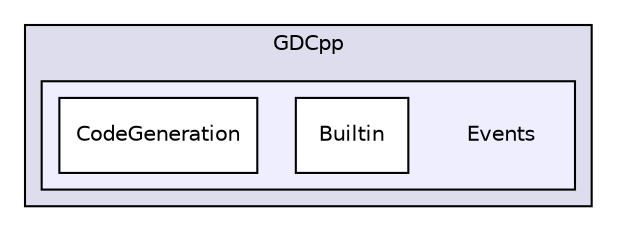 digraph "Events" {
  compound=true
  node [ fontsize="10", fontname="Helvetica"];
  edge [ labelfontsize="10", labelfontname="Helvetica"];
  subgraph clusterdir_d2357026098860ba2e16e48ff3d9516a {
    graph [ bgcolor="#ddddee", pencolor="black", label="GDCpp" fontname="Helvetica", fontsize="10", URL="dir_d2357026098860ba2e16e48ff3d9516a.html"]
  subgraph clusterdir_ec7a34ec7e9f2cc7a23d100f3443b3f5 {
    graph [ bgcolor="#eeeeff", pencolor="black", label="" URL="dir_ec7a34ec7e9f2cc7a23d100f3443b3f5.html"];
    dir_ec7a34ec7e9f2cc7a23d100f3443b3f5 [shape=plaintext label="Events"];
    dir_bf15e429c6d51833d23a95e8be77d82c [shape=box label="Builtin" color="black" fillcolor="white" style="filled" URL="dir_bf15e429c6d51833d23a95e8be77d82c.html"];
    dir_837bc1e2dbe0ae70d9e6252c2c50510a [shape=box label="CodeGeneration" color="black" fillcolor="white" style="filled" URL="dir_837bc1e2dbe0ae70d9e6252c2c50510a.html"];
  }
  }
}
